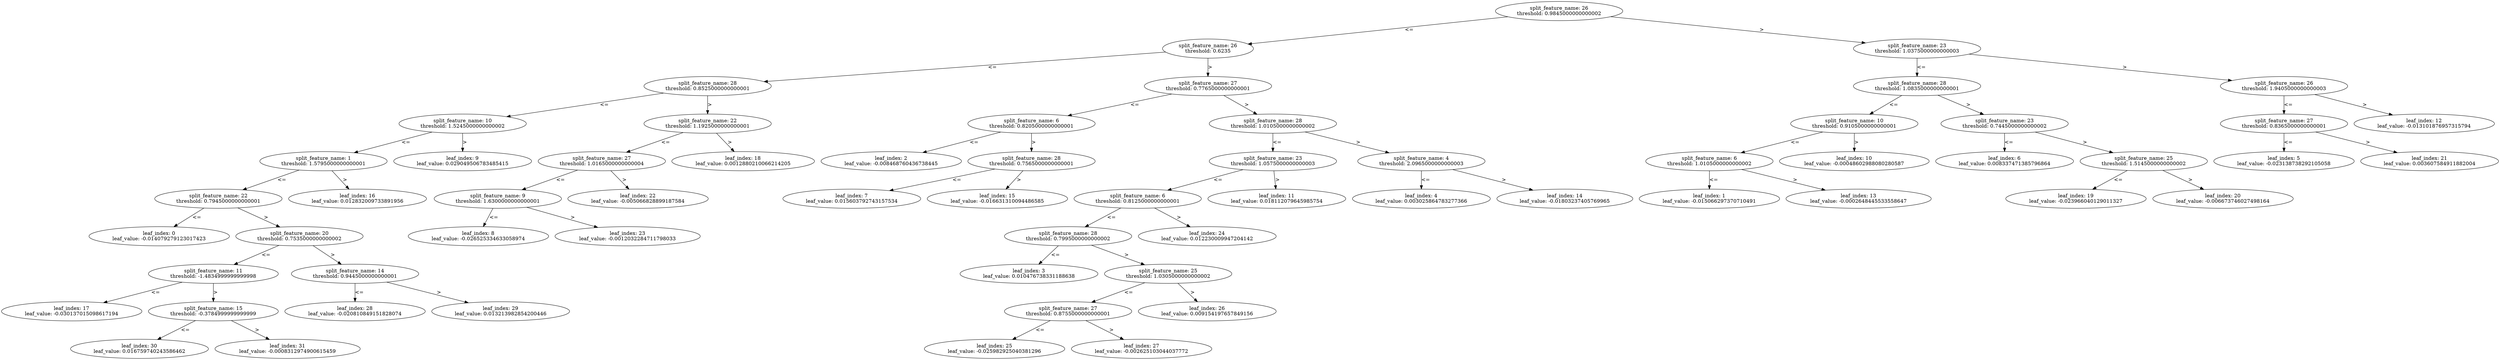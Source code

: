 digraph Tree_11 {
	split0 [label="split_feature_name: 26\nthreshold: 0.9845000000000002"]
	split1 [label="split_feature_name: 26\nthreshold: 0.6235"]
	split7 [label="split_feature_name: 28\nthreshold: 0.8525000000000001"]
	split8 [label="split_feature_name: 10\nthreshold: 1.5245000000000002"]
	split15 [label="split_feature_name: 1\nthreshold: 1.5795000000000001"]
	split16 [label="split_feature_name: 22\nthreshold: 0.7945000000000001"]
	leaf0 [label="leaf_index: 0\nleaf_value: -0.014079279123017423"]
	split16 -> leaf0 [label="<="]
	split27 [label="split_feature_name: 20\nthreshold: 0.7535000000000002"]
	split29 [label="split_feature_name: 11\nthreshold: -1.4834999999999998"]
	leaf17 [label="leaf_index: 17\nleaf_value: -0.030137015098617194"]
	split29 -> leaf17 [label="<="]
	split30 [label="split_feature_name: 15\nthreshold: -0.3784999999999999"]
	leaf30 [label="leaf_index: 30\nleaf_value: 0.016759740243586462"]
	split30 -> leaf30 [label="<="]
	leaf31 [label="leaf_index: 31\nleaf_value: -0.0008312974900615459"]
	split30 -> leaf31 [label=">"]
	split29 -> split30 [label=">"]
	split27 -> split29 [label="<="]
	split28 [label="split_feature_name: 14\nthreshold: 0.9445000000000001"]
	leaf28 [label="leaf_index: 28\nleaf_value: -0.020810849151828074"]
	split28 -> leaf28 [label="<="]
	leaf29 [label="leaf_index: 29\nleaf_value: 0.013213982854200446"]
	split28 -> leaf29 [label=">"]
	split27 -> split28 [label=">"]
	split16 -> split27 [label=">"]
	split15 -> split16 [label="<="]
	leaf16 [label="leaf_index: 16\nleaf_value: 0.012832009733891956"]
	split15 -> leaf16 [label=">"]
	split8 -> split15 [label="<="]
	leaf9 [label="leaf_index: 9\nleaf_value: 0.029049506783485415"]
	split8 -> leaf9 [label=">"]
	split7 -> split8 [label="<="]
	split17 [label="split_feature_name: 22\nthreshold: 1.1925000000000001"]
	split21 [label="split_feature_name: 27\nthreshold: 1.0165000000000004"]
	split22 [label="split_feature_name: 9\nthreshold: 1.6300000000000001"]
	leaf8 [label="leaf_index: 8\nleaf_value: -0.026525334633058974"]
	split22 -> leaf8 [label="<="]
	leaf23 [label="leaf_index: 23\nleaf_value: -0.0012032284711798033"]
	split22 -> leaf23 [label=">"]
	split21 -> split22 [label="<="]
	leaf22 [label="leaf_index: 22\nleaf_value: -0.005066828899187584"]
	split21 -> leaf22 [label=">"]
	split17 -> split21 [label="<="]
	leaf18 [label="leaf_index: 18\nleaf_value: 0.0012880210066214205"]
	split17 -> leaf18 [label=">"]
	split7 -> split17 [label=">"]
	split1 -> split7 [label="<="]
	split2 [label="split_feature_name: 27\nthreshold: 0.7765000000000001"]
	split6 [label="split_feature_name: 6\nthreshold: 0.8205000000000001"]
	leaf2 [label="leaf_index: 2\nleaf_value: -0.008468760436738445"]
	split6 -> leaf2 [label="<="]
	split14 [label="split_feature_name: 28\nthreshold: 0.7565000000000001"]
	leaf7 [label="leaf_index: 7\nleaf_value: 0.015603792743157534"]
	split14 -> leaf7 [label="<="]
	leaf15 [label="leaf_index: 15\nleaf_value: -0.016631310094486585"]
	split14 -> leaf15 [label=">"]
	split6 -> split14 [label=">"]
	split2 -> split6 [label="<="]
	split3 [label="split_feature_name: 28\nthreshold: 1.0105000000000002"]
	split10 [label="split_feature_name: 23\nthreshold: 1.0575000000000003"]
	split23 [label="split_feature_name: 6\nthreshold: 0.8125000000000001"]
	split24 [label="split_feature_name: 28\nthreshold: 0.7995000000000002"]
	leaf3 [label="leaf_index: 3\nleaf_value: 0.010476738331188638"]
	split24 -> leaf3 [label="<="]
	split25 [label="split_feature_name: 25\nthreshold: 1.0305000000000002"]
	split26 [label="split_feature_name: 27\nthreshold: 0.8755000000000001"]
	leaf25 [label="leaf_index: 25\nleaf_value: -0.025982925040381296"]
	split26 -> leaf25 [label="<="]
	leaf27 [label="leaf_index: 27\nleaf_value: -0.002625103044037772"]
	split26 -> leaf27 [label=">"]
	split25 -> split26 [label="<="]
	leaf26 [label="leaf_index: 26\nleaf_value: 0.009154197657849156"]
	split25 -> leaf26 [label=">"]
	split24 -> split25 [label=">"]
	split23 -> split24 [label="<="]
	leaf24 [label="leaf_index: 24\nleaf_value: 0.012230009947204142"]
	split23 -> leaf24 [label=">"]
	split10 -> split23 [label="<="]
	leaf11 [label="leaf_index: 11\nleaf_value: 0.018112079645985754"]
	split10 -> leaf11 [label=">"]
	split3 -> split10 [label="<="]
	split13 [label="split_feature_name: 4\nthreshold: 2.0965000000000003"]
	leaf4 [label="leaf_index: 4\nleaf_value: 0.003025864783277366"]
	split13 -> leaf4 [label="<="]
	leaf14 [label="leaf_index: 14\nleaf_value: -0.01803237405769965"]
	split13 -> leaf14 [label=">"]
	split3 -> split13 [label=">"]
	split2 -> split3 [label=">"]
	split1 -> split2 [label=">"]
	split0 -> split1 [label="<="]
	split4 [label="split_feature_name: 23\nthreshold: 1.0375000000000003"]
	split5 [label="split_feature_name: 28\nthreshold: 1.0835000000000001"]
	split9 [label="split_feature_name: 10\nthreshold: 0.9105000000000001"]
	split12 [label="split_feature_name: 6\nthreshold: 1.0105000000000002"]
	leaf1 [label="leaf_index: 1\nleaf_value: -0.015066297370710491"]
	split12 -> leaf1 [label="<="]
	leaf13 [label="leaf_index: 13\nleaf_value: -0.0002648445533558647"]
	split12 -> leaf13 [label=">"]
	split9 -> split12 [label="<="]
	leaf10 [label="leaf_index: 10\nleaf_value: -0.00048602988080280587"]
	split9 -> leaf10 [label=">"]
	split5 -> split9 [label="<="]
	split18 [label="split_feature_name: 23\nthreshold: 0.7445000000000002"]
	leaf6 [label="leaf_index: 6\nleaf_value: 0.008337471385796864"]
	split18 -> leaf6 [label="<="]
	split19 [label="split_feature_name: 25\nthreshold: 1.5145000000000002"]
	leaf19 [label="leaf_index: 19\nleaf_value: -0.023966040129011327"]
	split19 -> leaf19 [label="<="]
	leaf20 [label="leaf_index: 20\nleaf_value: -0.006673746027498164"]
	split19 -> leaf20 [label=">"]
	split18 -> split19 [label=">"]
	split5 -> split18 [label=">"]
	split4 -> split5 [label="<="]
	split11 [label="split_feature_name: 26\nthreshold: 1.9405000000000003"]
	split20 [label="split_feature_name: 27\nthreshold: 0.8365000000000001"]
	leaf5 [label="leaf_index: 5\nleaf_value: -0.023138738292105058"]
	split20 -> leaf5 [label="<="]
	leaf21 [label="leaf_index: 21\nleaf_value: 0.003607584911882004"]
	split20 -> leaf21 [label=">"]
	split11 -> split20 [label="<="]
	leaf12 [label="leaf_index: 12\nleaf_value: -0.013101876957315794"]
	split11 -> leaf12 [label=">"]
	split4 -> split11 [label=">"]
	split0 -> split4 [label=">"]
}
